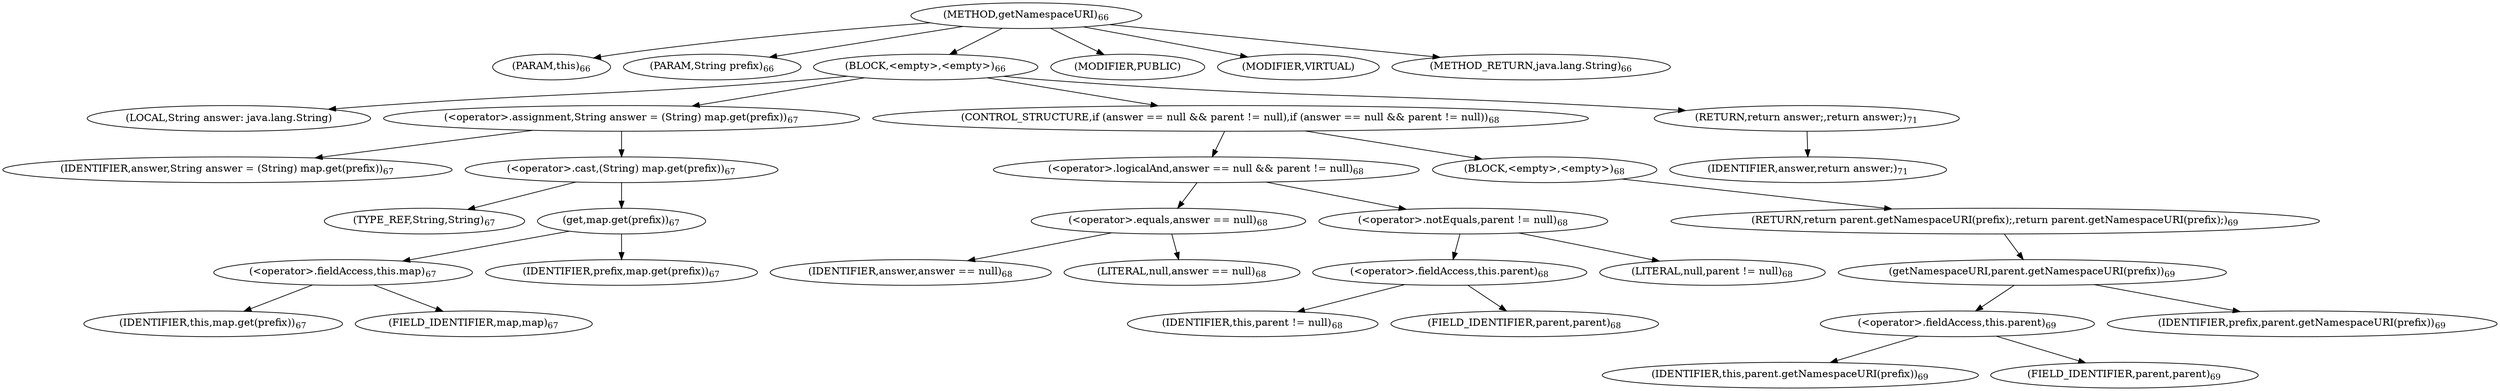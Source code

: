 digraph "getNamespaceURI" {  
"100" [label = <(METHOD,getNamespaceURI)<SUB>66</SUB>> ]
"101" [label = <(PARAM,this)<SUB>66</SUB>> ]
"102" [label = <(PARAM,String prefix)<SUB>66</SUB>> ]
"103" [label = <(BLOCK,&lt;empty&gt;,&lt;empty&gt;)<SUB>66</SUB>> ]
"104" [label = <(LOCAL,String answer: java.lang.String)> ]
"105" [label = <(&lt;operator&gt;.assignment,String answer = (String) map.get(prefix))<SUB>67</SUB>> ]
"106" [label = <(IDENTIFIER,answer,String answer = (String) map.get(prefix))<SUB>67</SUB>> ]
"107" [label = <(&lt;operator&gt;.cast,(String) map.get(prefix))<SUB>67</SUB>> ]
"108" [label = <(TYPE_REF,String,String)<SUB>67</SUB>> ]
"109" [label = <(get,map.get(prefix))<SUB>67</SUB>> ]
"110" [label = <(&lt;operator&gt;.fieldAccess,this.map)<SUB>67</SUB>> ]
"111" [label = <(IDENTIFIER,this,map.get(prefix))<SUB>67</SUB>> ]
"112" [label = <(FIELD_IDENTIFIER,map,map)<SUB>67</SUB>> ]
"113" [label = <(IDENTIFIER,prefix,map.get(prefix))<SUB>67</SUB>> ]
"114" [label = <(CONTROL_STRUCTURE,if (answer == null &amp;&amp; parent != null),if (answer == null &amp;&amp; parent != null))<SUB>68</SUB>> ]
"115" [label = <(&lt;operator&gt;.logicalAnd,answer == null &amp;&amp; parent != null)<SUB>68</SUB>> ]
"116" [label = <(&lt;operator&gt;.equals,answer == null)<SUB>68</SUB>> ]
"117" [label = <(IDENTIFIER,answer,answer == null)<SUB>68</SUB>> ]
"118" [label = <(LITERAL,null,answer == null)<SUB>68</SUB>> ]
"119" [label = <(&lt;operator&gt;.notEquals,parent != null)<SUB>68</SUB>> ]
"120" [label = <(&lt;operator&gt;.fieldAccess,this.parent)<SUB>68</SUB>> ]
"121" [label = <(IDENTIFIER,this,parent != null)<SUB>68</SUB>> ]
"122" [label = <(FIELD_IDENTIFIER,parent,parent)<SUB>68</SUB>> ]
"123" [label = <(LITERAL,null,parent != null)<SUB>68</SUB>> ]
"124" [label = <(BLOCK,&lt;empty&gt;,&lt;empty&gt;)<SUB>68</SUB>> ]
"125" [label = <(RETURN,return parent.getNamespaceURI(prefix);,return parent.getNamespaceURI(prefix);)<SUB>69</SUB>> ]
"126" [label = <(getNamespaceURI,parent.getNamespaceURI(prefix))<SUB>69</SUB>> ]
"127" [label = <(&lt;operator&gt;.fieldAccess,this.parent)<SUB>69</SUB>> ]
"128" [label = <(IDENTIFIER,this,parent.getNamespaceURI(prefix))<SUB>69</SUB>> ]
"129" [label = <(FIELD_IDENTIFIER,parent,parent)<SUB>69</SUB>> ]
"130" [label = <(IDENTIFIER,prefix,parent.getNamespaceURI(prefix))<SUB>69</SUB>> ]
"131" [label = <(RETURN,return answer;,return answer;)<SUB>71</SUB>> ]
"132" [label = <(IDENTIFIER,answer,return answer;)<SUB>71</SUB>> ]
"133" [label = <(MODIFIER,PUBLIC)> ]
"134" [label = <(MODIFIER,VIRTUAL)> ]
"135" [label = <(METHOD_RETURN,java.lang.String)<SUB>66</SUB>> ]
  "100" -> "101" 
  "100" -> "102" 
  "100" -> "103" 
  "100" -> "133" 
  "100" -> "134" 
  "100" -> "135" 
  "103" -> "104" 
  "103" -> "105" 
  "103" -> "114" 
  "103" -> "131" 
  "105" -> "106" 
  "105" -> "107" 
  "107" -> "108" 
  "107" -> "109" 
  "109" -> "110" 
  "109" -> "113" 
  "110" -> "111" 
  "110" -> "112" 
  "114" -> "115" 
  "114" -> "124" 
  "115" -> "116" 
  "115" -> "119" 
  "116" -> "117" 
  "116" -> "118" 
  "119" -> "120" 
  "119" -> "123" 
  "120" -> "121" 
  "120" -> "122" 
  "124" -> "125" 
  "125" -> "126" 
  "126" -> "127" 
  "126" -> "130" 
  "127" -> "128" 
  "127" -> "129" 
  "131" -> "132" 
}
